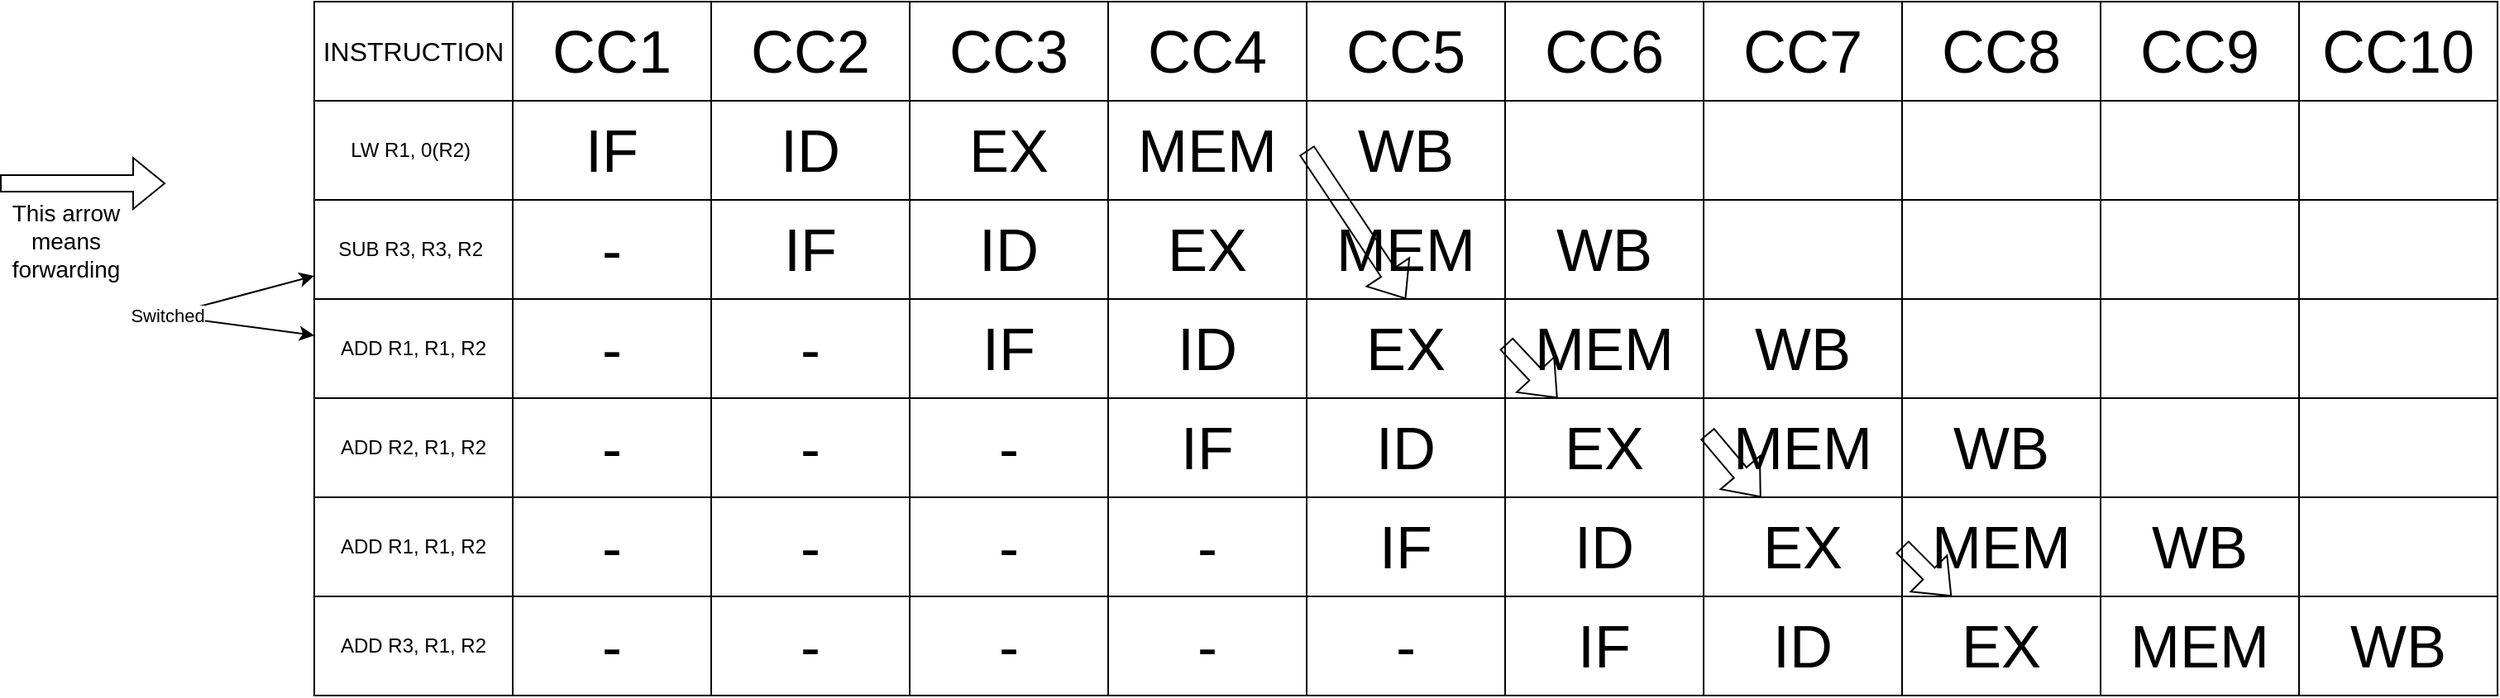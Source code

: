 <mxfile>
    <diagram id="-w8lgoWKhxKqaeMC1sOl" name="Page-1">
        <mxGraphModel dx="2476" dy="864" grid="1" gridSize="10" guides="1" tooltips="1" connect="0" arrows="1" fold="1" page="1" pageScale="1" pageWidth="827" pageHeight="1169" background="#FFFFFF" math="0" shadow="0">
            <root>
                <mxCell id="0"/>
                <mxCell id="1" parent="0"/>
                <mxCell id="8kWdG6IfSFevc6JksFCI-1" value="&lt;font style=&quot;font-size: 36px;&quot;&gt;IF&lt;/font&gt;" style="rounded=0;whiteSpace=wrap;html=1;" parent="1" vertex="1">
                    <mxGeometry x="100" y="220" width="120" height="60" as="geometry"/>
                </mxCell>
                <mxCell id="8kWdG6IfSFevc6JksFCI-2" value="&lt;font style=&quot;font-size: 36px;&quot;&gt;ID&lt;/font&gt;" style="rounded=0;whiteSpace=wrap;html=1;" parent="1" vertex="1">
                    <mxGeometry x="220" y="220" width="120" height="60" as="geometry"/>
                </mxCell>
                <mxCell id="8kWdG6IfSFevc6JksFCI-3" value="&lt;font style=&quot;font-size: 36px;&quot;&gt;EX&lt;/font&gt;" style="rounded=0;whiteSpace=wrap;html=1;" parent="1" vertex="1">
                    <mxGeometry x="340" y="220" width="120" height="60" as="geometry"/>
                </mxCell>
                <mxCell id="8kWdG6IfSFevc6JksFCI-4" value="&lt;font style=&quot;font-size: 36px;&quot;&gt;MEM&lt;/font&gt;" style="rounded=0;whiteSpace=wrap;html=1;" parent="1" vertex="1">
                    <mxGeometry x="460" y="220" width="120" height="60" as="geometry"/>
                </mxCell>
                <mxCell id="8kWdG6IfSFevc6JksFCI-5" value="&lt;font style=&quot;font-size: 36px;&quot;&gt;WB&lt;/font&gt;" style="rounded=0;whiteSpace=wrap;html=1;" parent="1" vertex="1">
                    <mxGeometry x="580" y="220" width="120" height="60" as="geometry"/>
                </mxCell>
                <mxCell id="8kWdG6IfSFevc6JksFCI-6" value="" style="rounded=0;whiteSpace=wrap;html=1;" parent="1" vertex="1">
                    <mxGeometry x="700" y="220" width="120" height="60" as="geometry"/>
                </mxCell>
                <mxCell id="8kWdG6IfSFevc6JksFCI-7" value="" style="rounded=0;whiteSpace=wrap;html=1;" parent="1" vertex="1">
                    <mxGeometry x="820" y="220" width="120" height="60" as="geometry"/>
                </mxCell>
                <mxCell id="8kWdG6IfSFevc6JksFCI-8" value="" style="rounded=0;whiteSpace=wrap;html=1;" parent="1" vertex="1">
                    <mxGeometry x="940" y="220" width="120" height="60" as="geometry"/>
                </mxCell>
                <mxCell id="8kWdG6IfSFevc6JksFCI-9" value="" style="rounded=0;whiteSpace=wrap;html=1;" parent="1" vertex="1">
                    <mxGeometry x="1060" y="220" width="120" height="60" as="geometry"/>
                </mxCell>
                <mxCell id="8kWdG6IfSFevc6JksFCI-10" value="" style="rounded=0;whiteSpace=wrap;html=1;" parent="1" vertex="1">
                    <mxGeometry x="1180" y="220" width="120" height="60" as="geometry"/>
                </mxCell>
                <mxCell id="8kWdG6IfSFevc6JksFCI-35" value="&lt;span style=&quot;font-size: 36px;&quot;&gt;IF&lt;/span&gt;" style="rounded=0;whiteSpace=wrap;html=1;" parent="1" vertex="1">
                    <mxGeometry x="460" y="400" width="120" height="60" as="geometry"/>
                </mxCell>
                <mxCell id="8kWdG6IfSFevc6JksFCI-36" value="&lt;span style=&quot;font-size: 36px;&quot;&gt;ID&lt;/span&gt;" style="rounded=0;whiteSpace=wrap;html=1;" parent="1" vertex="1">
                    <mxGeometry x="580" y="400" width="120" height="60" as="geometry"/>
                </mxCell>
                <mxCell id="8kWdG6IfSFevc6JksFCI-37" value="&lt;span style=&quot;font-size: 36px;&quot;&gt;EX&lt;/span&gt;" style="rounded=0;whiteSpace=wrap;html=1;" parent="1" vertex="1">
                    <mxGeometry x="700" y="400" width="120" height="60" as="geometry"/>
                </mxCell>
                <mxCell id="8kWdG6IfSFevc6JksFCI-38" value="&lt;span style=&quot;font-size: 36px;&quot;&gt;MEM&lt;/span&gt;" style="rounded=0;whiteSpace=wrap;html=1;" parent="1" vertex="1">
                    <mxGeometry x="820" y="400" width="120" height="60" as="geometry"/>
                </mxCell>
                <mxCell id="8kWdG6IfSFevc6JksFCI-39" value="&lt;span style=&quot;font-size: 36px;&quot;&gt;WB&lt;/span&gt;" style="rounded=0;whiteSpace=wrap;html=1;" parent="1" vertex="1">
                    <mxGeometry x="940" y="400" width="120" height="60" as="geometry"/>
                </mxCell>
                <mxCell id="8kWdG6IfSFevc6JksFCI-40" value="" style="rounded=0;whiteSpace=wrap;html=1;" parent="1" vertex="1">
                    <mxGeometry x="1060" y="400" width="120" height="60" as="geometry"/>
                </mxCell>
                <mxCell id="8kWdG6IfSFevc6JksFCI-41" value="" style="rounded=0;whiteSpace=wrap;html=1;" parent="1" vertex="1">
                    <mxGeometry x="1180" y="400" width="120" height="60" as="geometry"/>
                </mxCell>
                <mxCell id="8kWdG6IfSFevc6JksFCI-44" value="&lt;span style=&quot;font-size: 36px;&quot;&gt;IF&lt;/span&gt;" style="rounded=0;whiteSpace=wrap;html=1;" parent="1" vertex="1">
                    <mxGeometry x="580" y="460" width="120" height="60" as="geometry"/>
                </mxCell>
                <mxCell id="8kWdG6IfSFevc6JksFCI-45" value="&lt;span style=&quot;font-size: 36px;&quot;&gt;ID&lt;/span&gt;" style="rounded=0;whiteSpace=wrap;html=1;" parent="1" vertex="1">
                    <mxGeometry x="700" y="460" width="120" height="60" as="geometry"/>
                </mxCell>
                <mxCell id="8kWdG6IfSFevc6JksFCI-46" value="&lt;span style=&quot;font-size: 36px;&quot;&gt;EX&lt;/span&gt;" style="rounded=0;whiteSpace=wrap;html=1;" parent="1" vertex="1">
                    <mxGeometry x="820" y="460" width="120" height="60" as="geometry"/>
                </mxCell>
                <mxCell id="8kWdG6IfSFevc6JksFCI-47" value="&lt;span style=&quot;font-size: 36px;&quot;&gt;MEM&lt;/span&gt;" style="rounded=0;whiteSpace=wrap;html=1;" parent="1" vertex="1">
                    <mxGeometry x="940" y="460" width="120" height="60" as="geometry"/>
                </mxCell>
                <mxCell id="8kWdG6IfSFevc6JksFCI-48" value="&lt;span style=&quot;font-size: 36px;&quot;&gt;WB&lt;/span&gt;" style="rounded=0;whiteSpace=wrap;html=1;" parent="1" vertex="1">
                    <mxGeometry x="1060" y="460" width="120" height="60" as="geometry"/>
                </mxCell>
                <mxCell id="8kWdG6IfSFevc6JksFCI-49" value="" style="rounded=0;whiteSpace=wrap;html=1;" parent="1" vertex="1">
                    <mxGeometry x="1180" y="460" width="120" height="60" as="geometry"/>
                </mxCell>
                <mxCell id="8kWdG6IfSFevc6JksFCI-52" value="&lt;span style=&quot;font-size: 36px;&quot;&gt;IF&lt;/span&gt;" style="rounded=0;whiteSpace=wrap;html=1;" parent="1" vertex="1">
                    <mxGeometry x="700" y="520" width="120" height="60" as="geometry"/>
                </mxCell>
                <mxCell id="8kWdG6IfSFevc6JksFCI-53" value="&lt;span style=&quot;font-size: 36px;&quot;&gt;ID&lt;/span&gt;" style="rounded=0;whiteSpace=wrap;html=1;" parent="1" vertex="1">
                    <mxGeometry x="820" y="520" width="120" height="60" as="geometry"/>
                </mxCell>
                <mxCell id="8kWdG6IfSFevc6JksFCI-54" value="&lt;span style=&quot;font-size: 36px;&quot;&gt;EX&lt;/span&gt;" style="rounded=0;whiteSpace=wrap;html=1;" parent="1" vertex="1">
                    <mxGeometry x="940" y="520" width="120" height="60" as="geometry"/>
                </mxCell>
                <mxCell id="8kWdG6IfSFevc6JksFCI-55" value="&lt;span style=&quot;font-size: 36px;&quot;&gt;MEM&lt;/span&gt;" style="rounded=0;whiteSpace=wrap;html=1;" parent="1" vertex="1">
                    <mxGeometry x="1060" y="520" width="120" height="60" as="geometry"/>
                </mxCell>
                <mxCell id="8kWdG6IfSFevc6JksFCI-56" value="&lt;span style=&quot;font-size: 36px;&quot;&gt;WB&lt;/span&gt;" style="rounded=0;whiteSpace=wrap;html=1;" parent="1" vertex="1">
                    <mxGeometry x="1180" y="520" width="120" height="60" as="geometry"/>
                </mxCell>
                <mxCell id="8kWdG6IfSFevc6JksFCI-60" value="&lt;font style=&quot;font-size: 36px;&quot;&gt;-&lt;/font&gt;" style="rounded=0;whiteSpace=wrap;html=1;" parent="1" vertex="1">
                    <mxGeometry x="340" y="400" width="120" height="60" as="geometry"/>
                </mxCell>
                <mxCell id="8kWdG6IfSFevc6JksFCI-61" value="&lt;font style=&quot;font-size: 36px;&quot;&gt;-&lt;/font&gt;" style="rounded=0;whiteSpace=wrap;html=1;" parent="1" vertex="1">
                    <mxGeometry x="460" y="460" width="120" height="60" as="geometry"/>
                </mxCell>
                <mxCell id="8kWdG6IfSFevc6JksFCI-62" value="&lt;font style=&quot;font-size: 36px;&quot;&gt;-&lt;/font&gt;" style="rounded=0;whiteSpace=wrap;html=1;" parent="1" vertex="1">
                    <mxGeometry x="580" y="520" width="120" height="60" as="geometry"/>
                </mxCell>
                <mxCell id="8kWdG6IfSFevc6JksFCI-64" value="&lt;font style=&quot;font-size: 36px;&quot;&gt;-&lt;/font&gt;" style="rounded=0;whiteSpace=wrap;html=1;" parent="1" vertex="1">
                    <mxGeometry x="100" y="400" width="120" height="60" as="geometry"/>
                </mxCell>
                <mxCell id="8kWdG6IfSFevc6JksFCI-65" value="&lt;font style=&quot;font-size: 36px;&quot;&gt;-&lt;/font&gt;" style="rounded=0;whiteSpace=wrap;html=1;" parent="1" vertex="1">
                    <mxGeometry x="100" y="460" width="120" height="60" as="geometry"/>
                </mxCell>
                <mxCell id="8kWdG6IfSFevc6JksFCI-66" value="&lt;font style=&quot;font-size: 36px;&quot;&gt;-&lt;/font&gt;" style="rounded=0;whiteSpace=wrap;html=1;" parent="1" vertex="1">
                    <mxGeometry x="220" y="400" width="120" height="60" as="geometry"/>
                </mxCell>
                <mxCell id="8kWdG6IfSFevc6JksFCI-67" value="&lt;font style=&quot;font-size: 36px;&quot;&gt;-&lt;/font&gt;" style="rounded=0;whiteSpace=wrap;html=1;" parent="1" vertex="1">
                    <mxGeometry x="220" y="460" width="120" height="60" as="geometry"/>
                </mxCell>
                <mxCell id="8kWdG6IfSFevc6JksFCI-68" value="&lt;font style=&quot;font-size: 36px;&quot;&gt;-&lt;/font&gt;" style="rounded=0;whiteSpace=wrap;html=1;" parent="1" vertex="1">
                    <mxGeometry x="340" y="460" width="120" height="60" as="geometry"/>
                </mxCell>
                <mxCell id="8kWdG6IfSFevc6JksFCI-69" value="&lt;font style=&quot;font-size: 36px;&quot;&gt;-&lt;/font&gt;" style="rounded=0;whiteSpace=wrap;html=1;" parent="1" vertex="1">
                    <mxGeometry x="340" y="520" width="120" height="60" as="geometry"/>
                </mxCell>
                <mxCell id="8kWdG6IfSFevc6JksFCI-70" value="&lt;font style=&quot;font-size: 36px;&quot;&gt;-&lt;/font&gt;" style="rounded=0;whiteSpace=wrap;html=1;" parent="1" vertex="1">
                    <mxGeometry x="100" y="520" width="120" height="60" as="geometry"/>
                </mxCell>
                <mxCell id="8kWdG6IfSFevc6JksFCI-71" value="&lt;font style=&quot;font-size: 36px;&quot;&gt;-&lt;/font&gt;" style="rounded=0;whiteSpace=wrap;html=1;" parent="1" vertex="1">
                    <mxGeometry x="220" y="520" width="120" height="60" as="geometry"/>
                </mxCell>
                <mxCell id="8kWdG6IfSFevc6JksFCI-72" value="&lt;font style=&quot;font-size: 36px;&quot;&gt;-&lt;/font&gt;" style="rounded=0;whiteSpace=wrap;html=1;" parent="1" vertex="1">
                    <mxGeometry x="460" y="520" width="120" height="60" as="geometry"/>
                </mxCell>
                <mxCell id="8kWdG6IfSFevc6JksFCI-73" value="&lt;span style=&quot;font-size: 36px;&quot;&gt;CC7&lt;/span&gt;" style="rounded=0;whiteSpace=wrap;html=1;" parent="1" vertex="1">
                    <mxGeometry x="820" y="160" width="120" height="60" as="geometry"/>
                </mxCell>
                <mxCell id="8kWdG6IfSFevc6JksFCI-74" value="&lt;span style=&quot;font-size: 36px;&quot;&gt;CC8&lt;/span&gt;" style="rounded=0;whiteSpace=wrap;html=1;" parent="1" vertex="1">
                    <mxGeometry x="940" y="160" width="120" height="60" as="geometry"/>
                </mxCell>
                <mxCell id="8kWdG6IfSFevc6JksFCI-75" value="&lt;span style=&quot;font-size: 36px;&quot;&gt;CC9&lt;br&gt;&lt;/span&gt;" style="rounded=0;whiteSpace=wrap;html=1;" parent="1" vertex="1">
                    <mxGeometry x="1060" y="160" width="120" height="60" as="geometry"/>
                </mxCell>
                <mxCell id="8kWdG6IfSFevc6JksFCI-76" value="&lt;span style=&quot;font-size: 36px;&quot;&gt;CC10&lt;/span&gt;" style="rounded=0;whiteSpace=wrap;html=1;" parent="1" vertex="1">
                    <mxGeometry x="1180" y="160" width="120" height="60" as="geometry"/>
                </mxCell>
                <mxCell id="8kWdG6IfSFevc6JksFCI-79" value="&lt;font style=&quot;font-size: 36px;&quot;&gt;CC6&lt;/font&gt;" style="rounded=0;whiteSpace=wrap;html=1;" parent="1" vertex="1">
                    <mxGeometry x="700" y="160" width="120" height="60" as="geometry"/>
                </mxCell>
                <mxCell id="8kWdG6IfSFevc6JksFCI-80" value="&lt;font style=&quot;font-size: 36px;&quot;&gt;CC1&lt;/font&gt;" style="rounded=0;whiteSpace=wrap;html=1;" parent="1" vertex="1">
                    <mxGeometry x="100" y="160" width="120" height="60" as="geometry"/>
                </mxCell>
                <mxCell id="8kWdG6IfSFevc6JksFCI-81" value="&lt;font style=&quot;font-size: 36px;&quot;&gt;CC2&lt;/font&gt;" style="rounded=0;whiteSpace=wrap;html=1;" parent="1" vertex="1">
                    <mxGeometry x="220" y="160" width="120" height="60" as="geometry"/>
                </mxCell>
                <mxCell id="8kWdG6IfSFevc6JksFCI-82" value="&lt;font style=&quot;font-size: 36px;&quot;&gt;CC4&lt;/font&gt;" style="rounded=0;whiteSpace=wrap;html=1;" parent="1" vertex="1">
                    <mxGeometry x="460" y="160" width="120" height="60" as="geometry"/>
                </mxCell>
                <mxCell id="8kWdG6IfSFevc6JksFCI-83" value="&lt;font style=&quot;font-size: 36px;&quot;&gt;CC3&lt;/font&gt;" style="rounded=0;whiteSpace=wrap;html=1;" parent="1" vertex="1">
                    <mxGeometry x="340" y="160" width="120" height="60" as="geometry"/>
                </mxCell>
                <mxCell id="8kWdG6IfSFevc6JksFCI-84" value="&lt;font style=&quot;font-size: 36px;&quot;&gt;CC5&lt;/font&gt;" style="rounded=0;whiteSpace=wrap;html=1;" parent="1" vertex="1">
                    <mxGeometry x="580" y="160" width="120" height="60" as="geometry"/>
                </mxCell>
                <mxCell id="8kWdG6IfSFevc6JksFCI-85" value="LW R1, 0(R2)&amp;nbsp;" style="rounded=0;whiteSpace=wrap;html=1;" parent="1" vertex="1">
                    <mxGeometry x="-20" y="220" width="120" height="60" as="geometry"/>
                </mxCell>
                <mxCell id="8kWdG6IfSFevc6JksFCI-88" value="ADD R2, R1, R2" style="rounded=0;whiteSpace=wrap;html=1;" parent="1" vertex="1">
                    <mxGeometry x="-20" y="400" width="120" height="60" as="geometry"/>
                </mxCell>
                <mxCell id="8kWdG6IfSFevc6JksFCI-89" value="ADD R1, R1, R2" style="rounded=0;whiteSpace=wrap;html=1;" parent="1" vertex="1">
                    <mxGeometry x="-20" y="460" width="120" height="60" as="geometry"/>
                </mxCell>
                <mxCell id="8kWdG6IfSFevc6JksFCI-90" value="ADD R3, R1, R2" style="rounded=0;whiteSpace=wrap;html=1;" parent="1" vertex="1">
                    <mxGeometry x="-20" y="520" width="120" height="60" as="geometry"/>
                </mxCell>
                <mxCell id="8kWdG6IfSFevc6JksFCI-91" value="&lt;font size=&quot;3&quot;&gt;INSTRUCTION&lt;/font&gt;" style="rounded=0;whiteSpace=wrap;html=1;" parent="1" vertex="1">
                    <mxGeometry x="-20" y="160" width="120" height="60" as="geometry"/>
                </mxCell>
                <mxCell id="8kWdG6IfSFevc6JksFCI-94" value="" style="shape=flexArrow;endArrow=classic;html=1;rounded=0;fontSize=14;" parent="1" edge="1">
                    <mxGeometry width="50" height="50" relative="1" as="geometry">
                        <mxPoint x="-210" y="270" as="sourcePoint"/>
                        <mxPoint x="-110" y="270" as="targetPoint"/>
                    </mxGeometry>
                </mxCell>
                <mxCell id="8kWdG6IfSFevc6JksFCI-95" value="This arrow means forwarding" style="text;html=1;strokeColor=none;fillColor=none;align=center;verticalAlign=middle;whiteSpace=wrap;rounded=0;fontSize=14;" parent="1" vertex="1">
                    <mxGeometry x="-200" y="290" width="60" height="30" as="geometry"/>
                </mxCell>
                <mxCell id="8kWdG6IfSFevc6JksFCI-96" value="&lt;font style=&quot;font-size: 36px;&quot;&gt;-&lt;/font&gt;" style="rounded=0;whiteSpace=wrap;html=1;" parent="1" vertex="1">
                    <mxGeometry x="100" y="340" width="120" height="60" as="geometry"/>
                </mxCell>
                <mxCell id="8kWdG6IfSFevc6JksFCI-97" value="&lt;span style=&quot;font-size: 36px;&quot;&gt;-&lt;/span&gt;" style="rounded=0;whiteSpace=wrap;html=1;" parent="1" vertex="1">
                    <mxGeometry x="220" y="340" width="120" height="60" as="geometry"/>
                </mxCell>
                <mxCell id="8kWdG6IfSFevc6JksFCI-98" value="&lt;span style=&quot;font-size: 36px;&quot;&gt;IF&lt;/span&gt;" style="rounded=0;whiteSpace=wrap;html=1;" parent="1" vertex="1">
                    <mxGeometry x="340" y="340" width="120" height="60" as="geometry"/>
                </mxCell>
                <mxCell id="8kWdG6IfSFevc6JksFCI-99" value="&lt;span style=&quot;font-size: 36px;&quot;&gt;ID&lt;/span&gt;" style="rounded=0;whiteSpace=wrap;html=1;" parent="1" vertex="1">
                    <mxGeometry x="460" y="340" width="120" height="60" as="geometry"/>
                </mxCell>
                <mxCell id="8kWdG6IfSFevc6JksFCI-100" value="&lt;span style=&quot;font-size: 36px;&quot;&gt;EX&lt;/span&gt;" style="rounded=0;whiteSpace=wrap;html=1;" parent="1" vertex="1">
                    <mxGeometry x="580" y="340" width="120" height="60" as="geometry"/>
                </mxCell>
                <mxCell id="8kWdG6IfSFevc6JksFCI-101" value="&lt;span style=&quot;font-size: 36px;&quot;&gt;MEM&lt;/span&gt;" style="rounded=0;whiteSpace=wrap;html=1;" parent="1" vertex="1">
                    <mxGeometry x="700" y="340" width="120" height="60" as="geometry"/>
                </mxCell>
                <mxCell id="8kWdG6IfSFevc6JksFCI-102" value="&lt;span style=&quot;font-size: 36px;&quot;&gt;WB&lt;/span&gt;" style="rounded=0;whiteSpace=wrap;html=1;" parent="1" vertex="1">
                    <mxGeometry x="820" y="340" width="120" height="60" as="geometry"/>
                </mxCell>
                <mxCell id="8kWdG6IfSFevc6JksFCI-103" value="" style="rounded=0;whiteSpace=wrap;html=1;" parent="1" vertex="1">
                    <mxGeometry x="940" y="340" width="120" height="60" as="geometry"/>
                </mxCell>
                <mxCell id="8kWdG6IfSFevc6JksFCI-104" value="" style="rounded=0;whiteSpace=wrap;html=1;" parent="1" vertex="1">
                    <mxGeometry x="1060" y="340" width="120" height="60" as="geometry"/>
                </mxCell>
                <mxCell id="8kWdG6IfSFevc6JksFCI-105" value="" style="rounded=0;whiteSpace=wrap;html=1;" parent="1" vertex="1">
                    <mxGeometry x="1180" y="340" width="120" height="60" as="geometry"/>
                </mxCell>
                <mxCell id="8kWdG6IfSFevc6JksFCI-108" value="ADD R1, R1, R2" style="rounded=0;whiteSpace=wrap;html=1;" parent="1" vertex="1">
                    <mxGeometry x="-20" y="340" width="120" height="60" as="geometry"/>
                </mxCell>
                <mxCell id="8kWdG6IfSFevc6JksFCI-109" value="&lt;span style=&quot;font-size: 36px;&quot;&gt;ID&lt;/span&gt;" style="rounded=0;whiteSpace=wrap;html=1;" parent="1" vertex="1">
                    <mxGeometry x="340" y="280" width="120" height="60" as="geometry"/>
                </mxCell>
                <mxCell id="8kWdG6IfSFevc6JksFCI-110" value="&lt;span style=&quot;font-size: 36px;&quot;&gt;EX&lt;/span&gt;" style="rounded=0;whiteSpace=wrap;html=1;" parent="1" vertex="1">
                    <mxGeometry x="460" y="280" width="120" height="60" as="geometry"/>
                </mxCell>
                <mxCell id="8kWdG6IfSFevc6JksFCI-112" value="&lt;span style=&quot;font-size: 36px;&quot;&gt;MEM&lt;/span&gt;" style="rounded=0;whiteSpace=wrap;html=1;" parent="1" vertex="1">
                    <mxGeometry x="580" y="280" width="120" height="60" as="geometry"/>
                </mxCell>
                <mxCell id="8kWdG6IfSFevc6JksFCI-113" value="&lt;span style=&quot;font-size: 36px;&quot;&gt;WB&lt;/span&gt;" style="rounded=0;whiteSpace=wrap;html=1;" parent="1" vertex="1">
                    <mxGeometry x="700" y="280" width="120" height="60" as="geometry"/>
                </mxCell>
                <mxCell id="8kWdG6IfSFevc6JksFCI-114" value="" style="rounded=0;whiteSpace=wrap;html=1;" parent="1" vertex="1">
                    <mxGeometry x="820" y="280" width="120" height="60" as="geometry"/>
                </mxCell>
                <mxCell id="8kWdG6IfSFevc6JksFCI-115" value="" style="rounded=0;whiteSpace=wrap;html=1;" parent="1" vertex="1">
                    <mxGeometry x="1060" y="280" width="120" height="60" as="geometry"/>
                </mxCell>
                <mxCell id="8kWdG6IfSFevc6JksFCI-116" value="" style="rounded=0;whiteSpace=wrap;html=1;" parent="1" vertex="1">
                    <mxGeometry x="1180" y="280" width="120" height="60" as="geometry"/>
                </mxCell>
                <mxCell id="8kWdG6IfSFevc6JksFCI-119" value="&lt;span style=&quot;font-size: 36px;&quot;&gt;IF&lt;/span&gt;" style="rounded=0;whiteSpace=wrap;html=1;" parent="1" vertex="1">
                    <mxGeometry x="220" y="280" width="120" height="60" as="geometry"/>
                </mxCell>
                <mxCell id="8kWdG6IfSFevc6JksFCI-120" value="&lt;font style=&quot;font-size: 36px;&quot;&gt;-&lt;/font&gt;" style="rounded=0;whiteSpace=wrap;html=1;" parent="1" vertex="1">
                    <mxGeometry x="100" y="280" width="120" height="60" as="geometry"/>
                </mxCell>
                <mxCell id="8kWdG6IfSFevc6JksFCI-121" value="SUB R3, R3, R2&amp;nbsp;" style="rounded=0;whiteSpace=wrap;html=1;" parent="1" vertex="1">
                    <mxGeometry x="-20" y="280" width="120" height="60" as="geometry"/>
                </mxCell>
                <mxCell id="8kWdG6IfSFevc6JksFCI-122" value="" style="rounded=0;whiteSpace=wrap;html=1;" parent="1" vertex="1">
                    <mxGeometry x="940" y="280" width="120" height="60" as="geometry"/>
                </mxCell>
                <mxCell id="8kWdG6IfSFevc6JksFCI-160" value="" style="shape=flexArrow;endArrow=classic;html=1;rounded=0;fontSize=24;entryX=0.5;entryY=0;entryDx=0;entryDy=0;exitX=0;exitY=0.5;exitDx=0;exitDy=0;" parent="1" source="8kWdG6IfSFevc6JksFCI-5" target="8kWdG6IfSFevc6JksFCI-100" edge="1">
                    <mxGeometry width="50" height="50" relative="1" as="geometry">
                        <mxPoint x="950" y="440" as="sourcePoint"/>
                        <mxPoint x="1010" y="470" as="targetPoint"/>
                    </mxGeometry>
                </mxCell>
                <mxCell id="8kWdG6IfSFevc6JksFCI-162" value="Switched" style="endArrow=classic;startArrow=classic;html=1;rounded=0;" parent="1" source="8kWdG6IfSFevc6JksFCI-108" target="8kWdG6IfSFevc6JksFCI-121" edge="1">
                    <mxGeometry width="50" height="50" relative="1" as="geometry">
                        <mxPoint x="190" y="290" as="sourcePoint"/>
                        <mxPoint x="240" y="240" as="targetPoint"/>
                        <Array as="points">
                            <mxPoint x="-110" y="350"/>
                        </Array>
                    </mxGeometry>
                </mxCell>
                <mxCell id="8kWdG6IfSFevc6JksFCI-165" value="" style="shape=flexArrow;endArrow=classic;html=1;rounded=0;exitX=1.005;exitY=0.45;exitDx=0;exitDy=0;exitPerimeter=0;" parent="1" source="8kWdG6IfSFevc6JksFCI-100" target="8kWdG6IfSFevc6JksFCI-37" edge="1">
                    <mxGeometry width="50" height="50" relative="1" as="geometry">
                        <mxPoint x="150" y="310" as="sourcePoint"/>
                        <mxPoint x="200" y="260" as="targetPoint"/>
                    </mxGeometry>
                </mxCell>
                <mxCell id="8kWdG6IfSFevc6JksFCI-166" value="" style="shape=flexArrow;endArrow=classic;html=1;rounded=0;exitX=1.018;exitY=0.357;exitDx=0;exitDy=0;exitPerimeter=0;" parent="1" source="8kWdG6IfSFevc6JksFCI-37" target="8kWdG6IfSFevc6JksFCI-46" edge="1">
                    <mxGeometry width="50" height="50" relative="1" as="geometry">
                        <mxPoint x="710.6" y="377" as="sourcePoint"/>
                        <mxPoint x="741.714" y="410" as="targetPoint"/>
                    </mxGeometry>
                </mxCell>
                <mxCell id="8kWdG6IfSFevc6JksFCI-167" value="" style="shape=flexArrow;endArrow=classic;html=1;rounded=0;exitX=1;exitY=0.5;exitDx=0;exitDy=0;exitPerimeter=0;" parent="1" source="8kWdG6IfSFevc6JksFCI-46" target="8kWdG6IfSFevc6JksFCI-54" edge="1">
                    <mxGeometry width="50" height="50" relative="1" as="geometry">
                        <mxPoint x="832.16" y="431.42" as="sourcePoint"/>
                        <mxPoint x="864.698" y="470" as="targetPoint"/>
                    </mxGeometry>
                </mxCell>
            </root>
        </mxGraphModel>
    </diagram>
</mxfile>